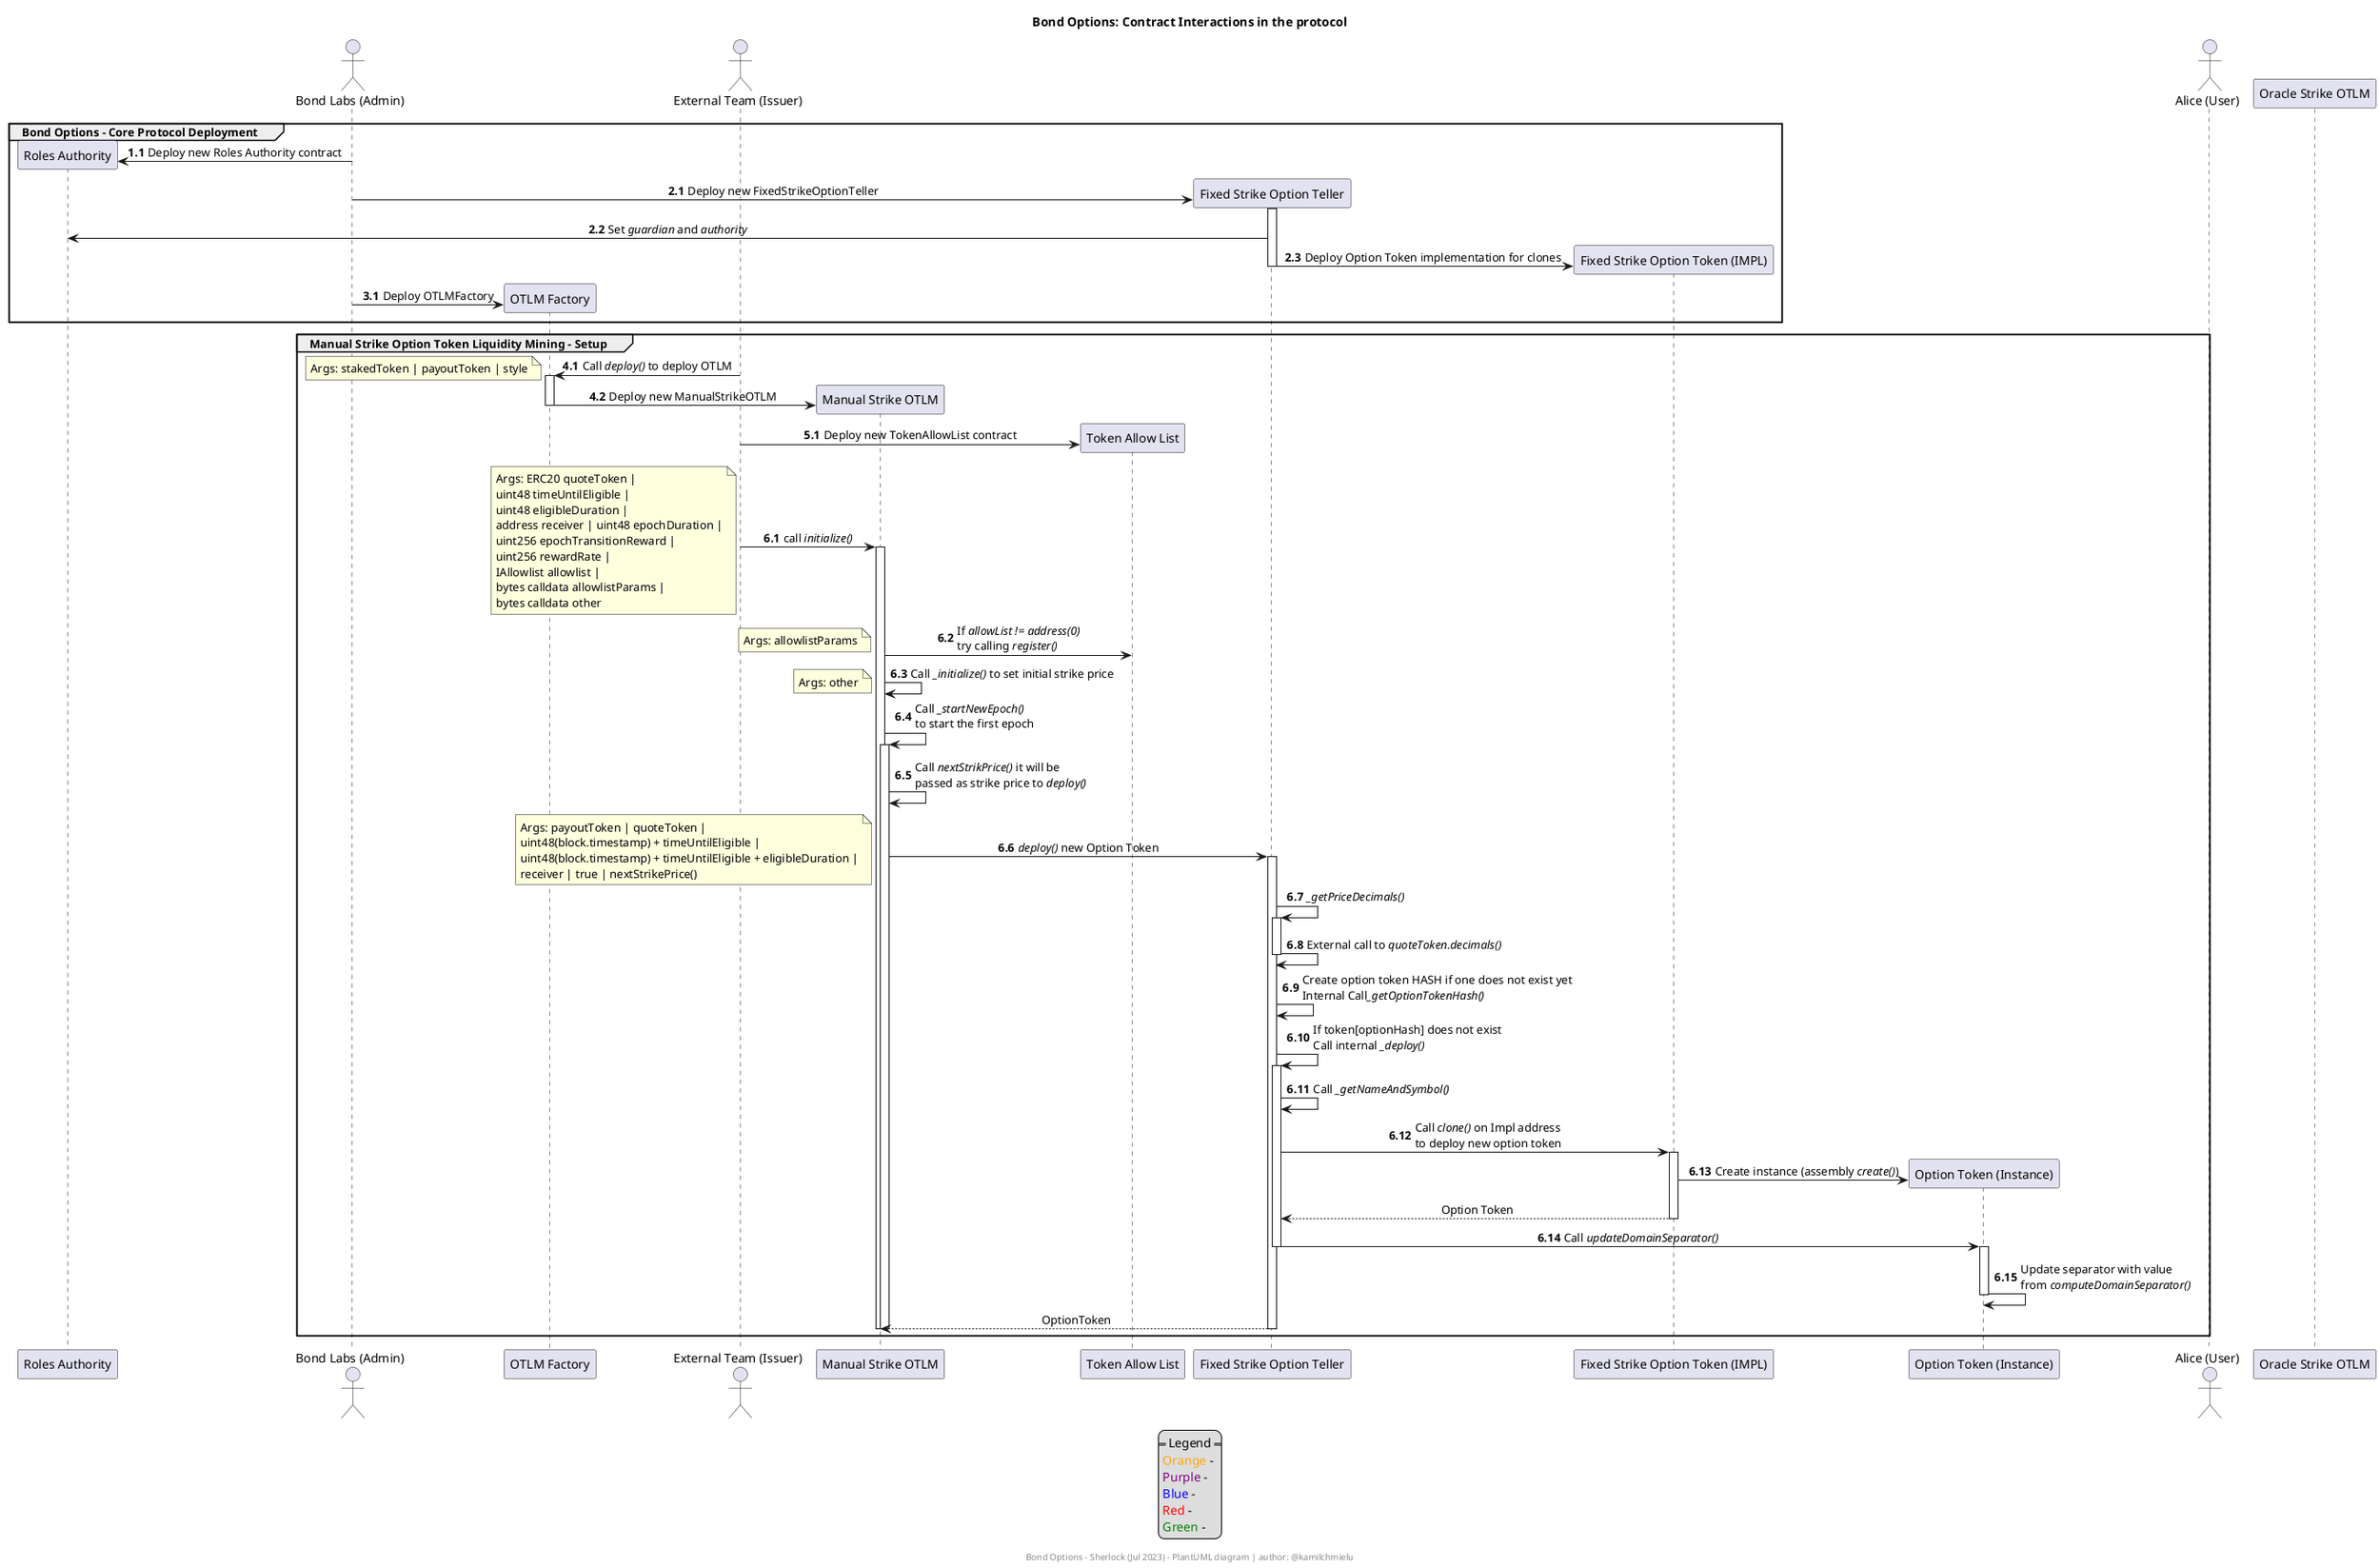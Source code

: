 @startuml
title Bond Options: Contract Interactions in the protocol

/' //////////////////////////////////////////////////////////////////
//                      System Participants                        //
////////////////////////////////////////////////////////////////// '/

participant "Roles Authority" as RolesAuthority
actor "Bond Labs (Admin)" as Admin
participant "OTLM Factory" as OTLMFactory
actor "External Team (Issuer)" as Issuer
participant "Manual Strike OTLM" as ManualStrikeOTLM

participant "Token Allow List" as TokenAllowList

participant "Fixed Strike Option Teller" as FixedStrikeOptionTeller
participant "Fixed Strike Option Token (IMPL)" as FixedStrikeOptionToken

participant "Option Token (Instance)" as OptionToken

actor "Alice (User)" as User

participant "Oracle Strike OTLM" as OracleStrikeOTLM


/' //////////////////////////////////////////////////////////////////
//                         Interactions                            //
////////////////////////////////////////////////////////////////// '/
'Numbers are in the A.B.C format, by calling `inc A` you will increase the first number by 1'
autonumber 1.1
group Bond Options - Core Protocol Deployment
    Admin -> RolesAuthority ** : Deploy new Roles Authority contract

    autonumber inc A
    create FixedStrikeOptionTeller
    Admin -> FixedStrikeOptionTeller ++ : Deploy new FixedStrikeOptionTeller
    FixedStrikeOptionTeller -> RolesAuthority : Set //guardian// and //authority//
    create FixedStrikeOptionToken
    FixedStrikeOptionTeller -> FixedStrikeOptionToken : Deploy Option Token implementation for clones
    deactivate

    autonumber inc A
    Admin -> OTLMFactory ** : Deploy OTLMFactory
end

autonumber inc A
group Manual Strike Option Token Liquidity Mining - Setup
    Issuer -> OTLMFactory ++ : Call //deploy()// to deploy OTLM
    note left : Args: stakedToken | payoutToken | style
    OTLMFactory -> ManualStrikeOTLM ** : Deploy new ManualStrikeOTLM
    deactivate

    autonumber inc A

    Issuer -> TokenAllowList ** : Deploy new TokenAllowList contract

    autonumber inc A
    
    Issuer -> ManualStrikeOTLM ++ : call //initialize()//
    note left
        Args: ERC20 quoteToken |
        uint48 timeUntilEligible |
        uint48 eligibleDuration |
        address receiver | uint48 epochDuration |
        uint256 epochTransitionReward |
        uint256 rewardRate |
        IAllowlist allowlist |
        bytes calldata allowlistParams |
        bytes calldata other
    end note

    ManualStrikeOTLM -> TokenAllowList : If //allowList != address(0)//\ntry calling //register()//
    note left : Args: allowlistParams

    ManualStrikeOTLM -> ManualStrikeOTLM: Call //_initialize()// to set initial strike price
    note left : Args: other

    ManualStrikeOTLM -> ManualStrikeOTLM ++ : Call //_startNewEpoch()//\nto start the first epoch

    ManualStrikeOTLM -> ManualStrikeOTLM : Call //nextStrikPrice()// it will be\npassed as strike price to //deploy()//

    ManualStrikeOTLM -> FixedStrikeOptionTeller ++ : //deploy()// new Option Token
    note left
        Args: payoutToken | quoteToken |
        uint48(block.timestamp) + timeUntilEligible |
        uint48(block.timestamp) + timeUntilEligible + eligibleDuration |
        receiver | true | nextStrikePrice()
    end note

    FixedStrikeOptionTeller -> FixedStrikeOptionTeller ++ : //_getPriceDecimals()//
    FixedStrikeOptionTeller -> FixedStrikeOptionTeller -- : External call to //quoteToken.decimals()//
    FixedStrikeOptionTeller -> FixedStrikeOptionTeller: Create option token HASH if one does not exist yet\nInternal Call//_getOptionTokenHash()//
    FixedStrikeOptionTeller -> FixedStrikeOptionTeller ++ : If token[optionHash] does not exist\nCall internal //_deploy()//
    FixedStrikeOptionTeller -> FixedStrikeOptionTeller: Call //_getNameAndSymbol()//
    FixedStrikeOptionTeller -> FixedStrikeOptionToken ++ : Call //clone()// on Impl address\nto deploy new option token
    FixedStrikeOptionToken -> OptionToken **: Create instance (assembly //create()//)
    autonumber stop
    return Option Token
    autonumber resume
    FixedStrikeOptionTeller -> OptionToken --++ : Call //updateDomainSeparator()//
    OptionToken -> OptionToken -- : Update separator with value\nfrom //computeDomainSeparator()//
    autonumber stop
    return OptionToken
    autonumber resume
    deactivate
    deactivate
end

/' //////////////////////////////////////////////////////////////////
//                            Legend                               //
////////////////////////////////////////////////////////////////// '/

legend
    == Legend ==
    <font color=orange>Orange</font> - 
    <font color=purple>Purple</font> - 
    <font color=blue>Blue</font> - 
    <font color=red>Red</font> - 
    <font color=green>Green</font> - 
endlegend

/' //////////////////////////////////////////////////////////////////
//                            Styling                              //
////////////////////////////////////////////////////////////////// '/

skinparam sequenceMessageAlign center
skinparam note {
    BorderColor black
    BackgroundColor white
    FontColor black
}
skinparam participant {
    FontSize 25
    BackgroundColor lightgray
}

footer Bond Options - Sherlock (Jul 2023) - PlantUML diagram | author: @kamilchmielu
@enduml

